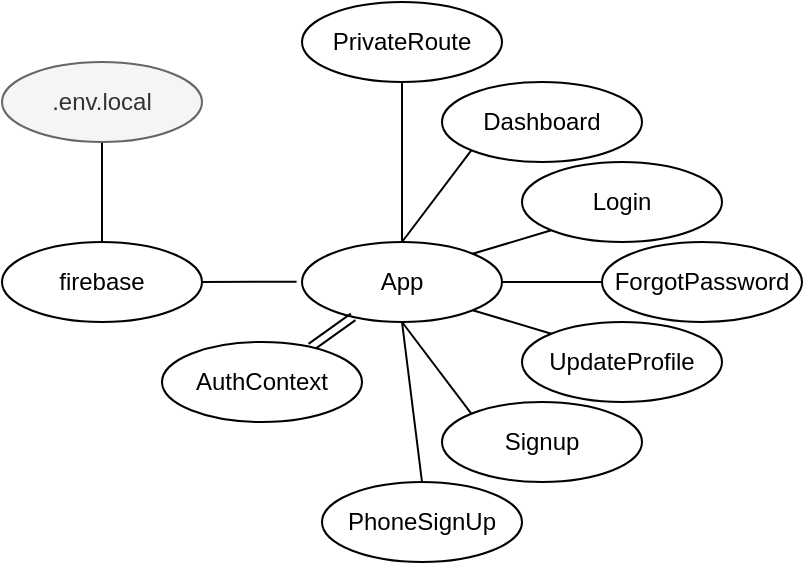 <mxfile version="18.2.0" type="device"><diagram id="srfNhv0Z4ZauzAA2dLtP" name="Page-1"><mxGraphModel dx="1008" dy="559" grid="1" gridSize="10" guides="1" tooltips="1" connect="1" arrows="1" fold="1" page="1" pageScale="1" pageWidth="827" pageHeight="1169" math="0" shadow="0"><root><mxCell id="0"/><mxCell id="1" parent="0"/><mxCell id="shdoFXJ2slUIHxrU4dxA-33" style="edgeStyle=none;rounded=0;orthogonalLoop=1;jettySize=auto;html=1;exitX=1;exitY=0.5;exitDx=0;exitDy=0;entryX=0;entryY=0.5;entryDx=0;entryDy=0;startArrow=none;startFill=0;endArrow=none;endFill=0;" edge="1" parent="1" source="shdoFXJ2slUIHxrU4dxA-1" target="shdoFXJ2slUIHxrU4dxA-12"><mxGeometry relative="1" as="geometry"/></mxCell><mxCell id="shdoFXJ2slUIHxrU4dxA-1" value="App" style="ellipse;whiteSpace=wrap;html=1;align=center;" vertex="1" parent="1"><mxGeometry x="330" y="240" width="100" height="40" as="geometry"/></mxCell><mxCell id="shdoFXJ2slUIHxrU4dxA-18" style="edgeStyle=none;rounded=0;orthogonalLoop=1;jettySize=auto;html=1;exitX=0;exitY=1;exitDx=0;exitDy=0;entryX=1;entryY=0;entryDx=0;entryDy=0;startArrow=none;startFill=0;endArrow=none;endFill=0;" edge="1" parent="1" source="shdoFXJ2slUIHxrU4dxA-2" target="shdoFXJ2slUIHxrU4dxA-1"><mxGeometry relative="1" as="geometry"/></mxCell><mxCell id="shdoFXJ2slUIHxrU4dxA-2" value="Login" style="ellipse;whiteSpace=wrap;html=1;align=center;" vertex="1" parent="1"><mxGeometry x="440" y="200" width="100" height="40" as="geometry"/></mxCell><mxCell id="shdoFXJ2slUIHxrU4dxA-5" style="rounded=0;orthogonalLoop=1;jettySize=auto;html=1;exitX=0.5;exitY=1;exitDx=0;exitDy=0;entryX=0.5;entryY=0;entryDx=0;entryDy=0;startArrow=none;startFill=0;endArrow=none;endFill=0;" edge="1" parent="1" source="shdoFXJ2slUIHxrU4dxA-4" target="shdoFXJ2slUIHxrU4dxA-1"><mxGeometry relative="1" as="geometry"/></mxCell><mxCell id="shdoFXJ2slUIHxrU4dxA-4" value="PrivateRoute" style="ellipse;whiteSpace=wrap;html=1;align=center;" vertex="1" parent="1"><mxGeometry x="330" y="120" width="100" height="40" as="geometry"/></mxCell><mxCell id="shdoFXJ2slUIHxrU4dxA-37" style="edgeStyle=none;rounded=0;orthogonalLoop=1;jettySize=auto;html=1;exitX=1;exitY=0.5;exitDx=0;exitDy=0;entryX=-0.027;entryY=0.496;entryDx=0;entryDy=0;entryPerimeter=0;startArrow=none;startFill=0;endArrow=none;endFill=0;" edge="1" parent="1" source="shdoFXJ2slUIHxrU4dxA-6" target="shdoFXJ2slUIHxrU4dxA-1"><mxGeometry relative="1" as="geometry"/></mxCell><mxCell id="shdoFXJ2slUIHxrU4dxA-38" style="edgeStyle=none;rounded=0;orthogonalLoop=1;jettySize=auto;html=1;exitX=0.5;exitY=0;exitDx=0;exitDy=0;entryX=0.5;entryY=1;entryDx=0;entryDy=0;startArrow=none;startFill=0;endArrow=none;endFill=0;" edge="1" parent="1" source="shdoFXJ2slUIHxrU4dxA-6" target="shdoFXJ2slUIHxrU4dxA-7"><mxGeometry relative="1" as="geometry"/></mxCell><mxCell id="shdoFXJ2slUIHxrU4dxA-6" value="firebase" style="ellipse;whiteSpace=wrap;html=1;align=center;" vertex="1" parent="1"><mxGeometry x="180" y="240" width="100" height="40" as="geometry"/></mxCell><mxCell id="shdoFXJ2slUIHxrU4dxA-7" value=".env.local" style="ellipse;whiteSpace=wrap;html=1;align=center;fillColor=#f5f5f5;fontColor=#333333;strokeColor=#666666;" vertex="1" parent="1"><mxGeometry x="180" y="150" width="100" height="40" as="geometry"/></mxCell><mxCell id="shdoFXJ2slUIHxrU4dxA-19" style="edgeStyle=none;rounded=0;orthogonalLoop=1;jettySize=auto;html=1;exitX=0;exitY=1;exitDx=0;exitDy=0;entryX=0.5;entryY=0;entryDx=0;entryDy=0;startArrow=none;startFill=0;endArrow=none;endFill=0;" edge="1" parent="1" source="shdoFXJ2slUIHxrU4dxA-9" target="shdoFXJ2slUIHxrU4dxA-1"><mxGeometry relative="1" as="geometry"/></mxCell><mxCell id="shdoFXJ2slUIHxrU4dxA-9" value="Dashboard" style="ellipse;whiteSpace=wrap;html=1;align=center;" vertex="1" parent="1"><mxGeometry x="400" y="160" width="100" height="40" as="geometry"/></mxCell><mxCell id="shdoFXJ2slUIHxrU4dxA-36" style="edgeStyle=none;rounded=0;orthogonalLoop=1;jettySize=auto;html=1;exitX=0.5;exitY=0;exitDx=0;exitDy=0;entryX=0.5;entryY=1;entryDx=0;entryDy=0;startArrow=none;startFill=0;endArrow=none;endFill=0;" edge="1" parent="1" source="shdoFXJ2slUIHxrU4dxA-10" target="shdoFXJ2slUIHxrU4dxA-1"><mxGeometry relative="1" as="geometry"/></mxCell><mxCell id="shdoFXJ2slUIHxrU4dxA-10" value="PhoneSignUp" style="ellipse;whiteSpace=wrap;html=1;align=center;" vertex="1" parent="1"><mxGeometry x="340" y="360" width="100" height="40" as="geometry"/></mxCell><mxCell id="shdoFXJ2slUIHxrU4dxA-34" style="edgeStyle=none;rounded=0;orthogonalLoop=1;jettySize=auto;html=1;exitX=0;exitY=0;exitDx=0;exitDy=0;entryX=1;entryY=1;entryDx=0;entryDy=0;startArrow=none;startFill=0;endArrow=none;endFill=0;" edge="1" parent="1" source="shdoFXJ2slUIHxrU4dxA-11" target="shdoFXJ2slUIHxrU4dxA-1"><mxGeometry relative="1" as="geometry"/></mxCell><mxCell id="shdoFXJ2slUIHxrU4dxA-11" value="UpdateProfile" style="ellipse;whiteSpace=wrap;html=1;align=center;" vertex="1" parent="1"><mxGeometry x="440" y="280" width="100" height="40" as="geometry"/></mxCell><mxCell id="shdoFXJ2slUIHxrU4dxA-12" value="ForgotPassword" style="ellipse;whiteSpace=wrap;html=1;align=center;" vertex="1" parent="1"><mxGeometry x="480" y="240" width="100" height="40" as="geometry"/></mxCell><mxCell id="shdoFXJ2slUIHxrU4dxA-35" style="edgeStyle=none;rounded=0;orthogonalLoop=1;jettySize=auto;html=1;exitX=0;exitY=0;exitDx=0;exitDy=0;entryX=0.5;entryY=1;entryDx=0;entryDy=0;startArrow=none;startFill=0;endArrow=none;endFill=0;" edge="1" parent="1" source="shdoFXJ2slUIHxrU4dxA-14" target="shdoFXJ2slUIHxrU4dxA-1"><mxGeometry relative="1" as="geometry"/></mxCell><mxCell id="shdoFXJ2slUIHxrU4dxA-14" value="Signup" style="ellipse;whiteSpace=wrap;html=1;align=center;" vertex="1" parent="1"><mxGeometry x="400" y="320" width="100" height="40" as="geometry"/></mxCell><mxCell id="shdoFXJ2slUIHxrU4dxA-40" value="" style="edgeStyle=none;rounded=0;orthogonalLoop=1;jettySize=auto;html=1;startArrow=none;startFill=0;endArrow=none;endFill=0;shape=link;" edge="1" parent="1" source="shdoFXJ2slUIHxrU4dxA-39" target="shdoFXJ2slUIHxrU4dxA-1"><mxGeometry relative="1" as="geometry"/></mxCell><mxCell id="shdoFXJ2slUIHxrU4dxA-39" value="AuthContext" style="ellipse;whiteSpace=wrap;html=1;align=center;" vertex="1" parent="1"><mxGeometry x="260" y="290" width="100" height="40" as="geometry"/></mxCell></root></mxGraphModel></diagram></mxfile>